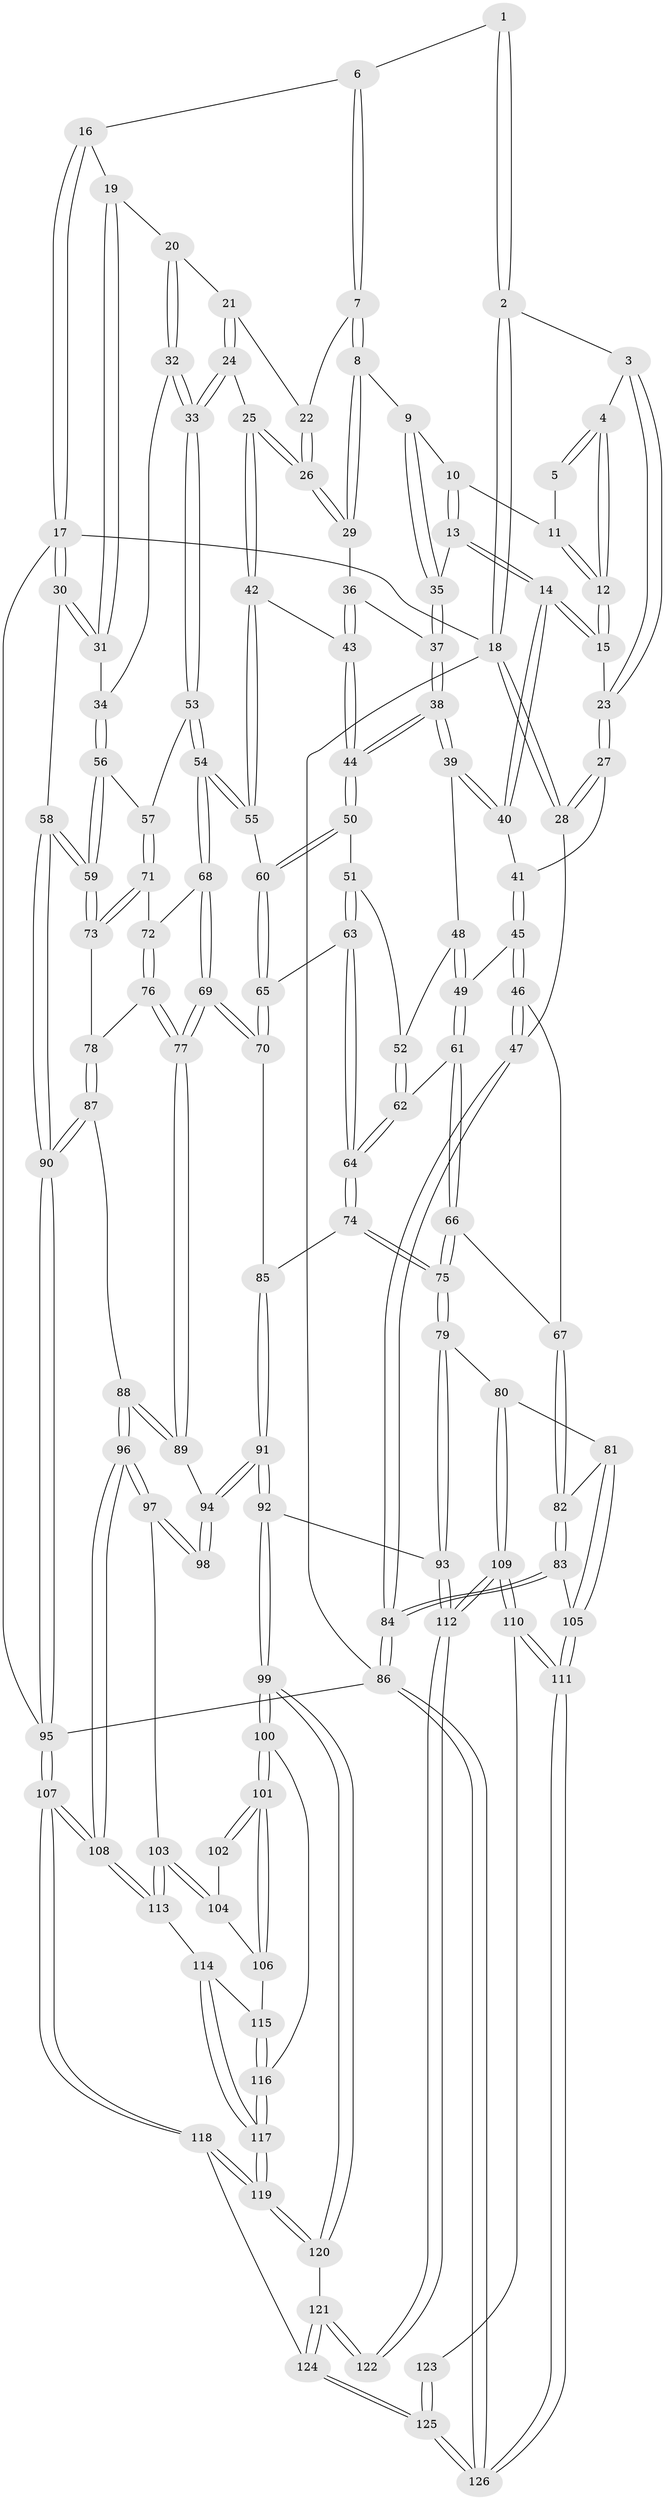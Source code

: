 // Generated by graph-tools (version 1.1) at 2025/27/03/09/25 03:27:09]
// undirected, 126 vertices, 312 edges
graph export_dot {
graph [start="1"]
  node [color=gray90,style=filled];
  1 [pos="+0.548855896050715+0"];
  2 [pos="+0+0"];
  3 [pos="+0.12889780582406546+0"];
  4 [pos="+0.22781014324036233+0.006175213803436028"];
  5 [pos="+0.37696333730027415+0.044231035075966804"];
  6 [pos="+0.6161266439493317+0"];
  7 [pos="+0.6301258154817271+0"];
  8 [pos="+0.6017069137668257+0.051764877022257155"];
  9 [pos="+0.593511849543071+0.06346691830267515"];
  10 [pos="+0.4108002995057365+0.09110172682062653"];
  11 [pos="+0.3777430539154369+0.05831815633427558"];
  12 [pos="+0.3215529763332083+0.12474112359071385"];
  13 [pos="+0.38724436855464206+0.1823957711342865"];
  14 [pos="+0.3687663761663207+0.20455619316895535"];
  15 [pos="+0.3222886316971706+0.12974170641175967"];
  16 [pos="+1+0"];
  17 [pos="+1+0"];
  18 [pos="+0+0"];
  19 [pos="+0.8941905214331344+0.10684230374026614"];
  20 [pos="+0.8888329979220427+0.1089096995342653"];
  21 [pos="+0.8346622399338136+0.09836163151411925"];
  22 [pos="+0.7806535425663998+0.08230502580903898"];
  23 [pos="+0.18110457589082285+0.16986121898256198"];
  24 [pos="+0.7845154666705065+0.2688963085162931"];
  25 [pos="+0.7728498141279123+0.26399064390842325"];
  26 [pos="+0.7636479836418413+0.24970934896642383"];
  27 [pos="+0.18048986351747057+0.1809495186767464"];
  28 [pos="+0+0.33834780287178157"];
  29 [pos="+0.7090092323014376+0.21155633917092553"];
  30 [pos="+1+0.14786664273244118"];
  31 [pos="+1+0.14776629972194721"];
  32 [pos="+0.8501034977994705+0.2719501514549132"];
  33 [pos="+0.8048984529709409+0.279422589357562"];
  34 [pos="+0.8923256425386131+0.2888277538290673"];
  35 [pos="+0.5931865298306936+0.064163437374047"];
  36 [pos="+0.6311644122535828+0.2605051130524254"];
  37 [pos="+0.5552064611044665+0.22167976048000823"];
  38 [pos="+0.5077954377538403+0.2772175925013039"];
  39 [pos="+0.38956516784251366+0.23980541870435154"];
  40 [pos="+0.36855173244487516+0.2105701898309371"];
  41 [pos="+0.22653867421345036+0.2465208399215273"];
  42 [pos="+0.6758253944376603+0.31831647628998894"];
  43 [pos="+0.6646931991073746+0.30448837121261674"];
  44 [pos="+0.5121389416087345+0.3034654272091952"];
  45 [pos="+0.2252512558467105+0.254524116108085"];
  46 [pos="+0+0.3674598237638147"];
  47 [pos="+0+0.3449498180306178"];
  48 [pos="+0.3780433181157832+0.26879120626521047"];
  49 [pos="+0.23467940503382767+0.3610660355369212"];
  50 [pos="+0.5125052170228638+0.3058747634544598"];
  51 [pos="+0.4324173435525114+0.38489300769500373"];
  52 [pos="+0.36708410086247967+0.3663885403709911"];
  53 [pos="+0.7829750754885761+0.40684778964181323"];
  54 [pos="+0.7261646004288806+0.43187671659717364"];
  55 [pos="+0.6609928691236991+0.35629050844839866"];
  56 [pos="+0.9407686206375978+0.3354805690527214"];
  57 [pos="+0.8252383370540338+0.4306459028314383"];
  58 [pos="+1+0.4433882754051916"];
  59 [pos="+1+0.4438796377998255"];
  60 [pos="+0.5674631793047507+0.3809965384911851"];
  61 [pos="+0.22994685537506274+0.4010849202087144"];
  62 [pos="+0.29175980212918695+0.419800846230329"];
  63 [pos="+0.4516726851904748+0.49781935147396217"];
  64 [pos="+0.3841434568278193+0.5341343295977373"];
  65 [pos="+0.5527859114713899+0.49557930994406485"];
  66 [pos="+0.15481940870790922+0.4419474178415369"];
  67 [pos="+0.13559362392119312+0.4409600048460865"];
  68 [pos="+0.7189282327479147+0.4490660426868364"];
  69 [pos="+0.63592771379323+0.5662969845547298"];
  70 [pos="+0.616180790422855+0.5558645907635359"];
  71 [pos="+0.8497592882207132+0.4665604690417635"];
  72 [pos="+0.8083225475278982+0.5215870315207762"];
  73 [pos="+0.9857422761977761+0.5120398593779444"];
  74 [pos="+0.3793725804403225+0.5480868381994976"];
  75 [pos="+0.2703424071656592+0.6899824053292901"];
  76 [pos="+0.7999040268542175+0.5561324750808115"];
  77 [pos="+0.687614877852613+0.6536163862986103"];
  78 [pos="+0.9293061638240591+0.5741538263255919"];
  79 [pos="+0.26770855803607324+0.701310586378662"];
  80 [pos="+0.21574628562002254+0.7178904424925768"];
  81 [pos="+0.15024597782929505+0.7197421199620324"];
  82 [pos="+0.06318029541665032+0.7064912231856423"];
  83 [pos="+0+0.7236362908146018"];
  84 [pos="+0+0.7151648643721962"];
  85 [pos="+0.48159394479861134+0.6368000553422666"];
  86 [pos="+0+1"];
  87 [pos="+0.8675896963255699+0.7335017211346283"];
  88 [pos="+0.8599323848339013+0.7348481860653175"];
  89 [pos="+0.6895148117228845+0.6637284912374081"];
  90 [pos="+1+0.9199283027082026"];
  91 [pos="+0.47067822253325853+0.7636914365530652"];
  92 [pos="+0.43308086635323306+0.7970309433173994"];
  93 [pos="+0.3750355635272094+0.7962508245784308"];
  94 [pos="+0.6719181715881821+0.6875268524652441"];
  95 [pos="+1+1"];
  96 [pos="+0.7944711708531486+0.9110071297179705"];
  97 [pos="+0.6806527139244344+0.7960076423004019"];
  98 [pos="+0.6688032939928453+0.7431133720224776"];
  99 [pos="+0.49006334664378154+0.8593171807136616"];
  100 [pos="+0.5229840764404471+0.8653279660479632"];
  101 [pos="+0.5406423006666452+0.8625725570878134"];
  102 [pos="+0.6562189662067818+0.7603526887646292"];
  103 [pos="+0.6655632229351673+0.8619178389902101"];
  104 [pos="+0.6068974927871224+0.8495707136136832"];
  105 [pos="+0.10884429977358384+0.9244466185970164"];
  106 [pos="+0.5908700450995136+0.8632601170422597"];
  107 [pos="+0.8579351005045651+1"];
  108 [pos="+0.7909590817079719+0.9743920144726178"];
  109 [pos="+0.1797937698733889+0.9375915018108765"];
  110 [pos="+0.16621765914995185+0.9685030866813361"];
  111 [pos="+0.1394165301049174+0.9951373526734801"];
  112 [pos="+0.3699546926082678+0.8105442856837316"];
  113 [pos="+0.6655317171938115+0.8830536195550431"];
  114 [pos="+0.6455530711967047+0.8927154061744491"];
  115 [pos="+0.6195911062661404+0.8874845679064579"];
  116 [pos="+0.5902152930418624+0.930399021553508"];
  117 [pos="+0.6157330652208158+0.9916985028060024"];
  118 [pos="+0.6482423145292677+1"];
  119 [pos="+0.6389617037535509+1"];
  120 [pos="+0.49325144403980775+0.9013768721779404"];
  121 [pos="+0.39483103832173844+1"];
  122 [pos="+0.3528188869578664+0.8928765628428557"];
  123 [pos="+0.27662991901496614+0.946918754693101"];
  124 [pos="+0.39591207014638763+1"];
  125 [pos="+0.3776491845621138+1"];
  126 [pos="+0+1"];
  1 -- 2;
  1 -- 2;
  1 -- 6;
  2 -- 3;
  2 -- 18;
  2 -- 18;
  3 -- 4;
  3 -- 23;
  3 -- 23;
  4 -- 5;
  4 -- 5;
  4 -- 12;
  4 -- 12;
  5 -- 11;
  6 -- 7;
  6 -- 7;
  6 -- 16;
  7 -- 8;
  7 -- 8;
  7 -- 22;
  8 -- 9;
  8 -- 29;
  8 -- 29;
  9 -- 10;
  9 -- 35;
  9 -- 35;
  10 -- 11;
  10 -- 13;
  10 -- 13;
  11 -- 12;
  11 -- 12;
  12 -- 15;
  12 -- 15;
  13 -- 14;
  13 -- 14;
  13 -- 35;
  14 -- 15;
  14 -- 15;
  14 -- 40;
  14 -- 40;
  15 -- 23;
  16 -- 17;
  16 -- 17;
  16 -- 19;
  17 -- 18;
  17 -- 30;
  17 -- 30;
  17 -- 95;
  18 -- 28;
  18 -- 28;
  18 -- 86;
  19 -- 20;
  19 -- 31;
  19 -- 31;
  20 -- 21;
  20 -- 32;
  20 -- 32;
  21 -- 22;
  21 -- 24;
  21 -- 24;
  22 -- 26;
  22 -- 26;
  23 -- 27;
  23 -- 27;
  24 -- 25;
  24 -- 33;
  24 -- 33;
  25 -- 26;
  25 -- 26;
  25 -- 42;
  25 -- 42;
  26 -- 29;
  26 -- 29;
  27 -- 28;
  27 -- 28;
  27 -- 41;
  28 -- 47;
  29 -- 36;
  30 -- 31;
  30 -- 31;
  30 -- 58;
  31 -- 34;
  32 -- 33;
  32 -- 33;
  32 -- 34;
  33 -- 53;
  33 -- 53;
  34 -- 56;
  34 -- 56;
  35 -- 37;
  35 -- 37;
  36 -- 37;
  36 -- 43;
  36 -- 43;
  37 -- 38;
  37 -- 38;
  38 -- 39;
  38 -- 39;
  38 -- 44;
  38 -- 44;
  39 -- 40;
  39 -- 40;
  39 -- 48;
  40 -- 41;
  41 -- 45;
  41 -- 45;
  42 -- 43;
  42 -- 55;
  42 -- 55;
  43 -- 44;
  43 -- 44;
  44 -- 50;
  44 -- 50;
  45 -- 46;
  45 -- 46;
  45 -- 49;
  46 -- 47;
  46 -- 47;
  46 -- 67;
  47 -- 84;
  47 -- 84;
  48 -- 49;
  48 -- 49;
  48 -- 52;
  49 -- 61;
  49 -- 61;
  50 -- 51;
  50 -- 60;
  50 -- 60;
  51 -- 52;
  51 -- 63;
  51 -- 63;
  52 -- 62;
  52 -- 62;
  53 -- 54;
  53 -- 54;
  53 -- 57;
  54 -- 55;
  54 -- 55;
  54 -- 68;
  54 -- 68;
  55 -- 60;
  56 -- 57;
  56 -- 59;
  56 -- 59;
  57 -- 71;
  57 -- 71;
  58 -- 59;
  58 -- 59;
  58 -- 90;
  58 -- 90;
  59 -- 73;
  59 -- 73;
  60 -- 65;
  60 -- 65;
  61 -- 62;
  61 -- 66;
  61 -- 66;
  62 -- 64;
  62 -- 64;
  63 -- 64;
  63 -- 64;
  63 -- 65;
  64 -- 74;
  64 -- 74;
  65 -- 70;
  65 -- 70;
  66 -- 67;
  66 -- 75;
  66 -- 75;
  67 -- 82;
  67 -- 82;
  68 -- 69;
  68 -- 69;
  68 -- 72;
  69 -- 70;
  69 -- 70;
  69 -- 77;
  69 -- 77;
  70 -- 85;
  71 -- 72;
  71 -- 73;
  71 -- 73;
  72 -- 76;
  72 -- 76;
  73 -- 78;
  74 -- 75;
  74 -- 75;
  74 -- 85;
  75 -- 79;
  75 -- 79;
  76 -- 77;
  76 -- 77;
  76 -- 78;
  77 -- 89;
  77 -- 89;
  78 -- 87;
  78 -- 87;
  79 -- 80;
  79 -- 93;
  79 -- 93;
  80 -- 81;
  80 -- 109;
  80 -- 109;
  81 -- 82;
  81 -- 105;
  81 -- 105;
  82 -- 83;
  82 -- 83;
  83 -- 84;
  83 -- 84;
  83 -- 105;
  84 -- 86;
  84 -- 86;
  85 -- 91;
  85 -- 91;
  86 -- 126;
  86 -- 126;
  86 -- 95;
  87 -- 88;
  87 -- 90;
  87 -- 90;
  88 -- 89;
  88 -- 89;
  88 -- 96;
  88 -- 96;
  89 -- 94;
  90 -- 95;
  90 -- 95;
  91 -- 92;
  91 -- 92;
  91 -- 94;
  91 -- 94;
  92 -- 93;
  92 -- 99;
  92 -- 99;
  93 -- 112;
  93 -- 112;
  94 -- 98;
  94 -- 98;
  95 -- 107;
  95 -- 107;
  96 -- 97;
  96 -- 97;
  96 -- 108;
  96 -- 108;
  97 -- 98;
  97 -- 98;
  97 -- 103;
  99 -- 100;
  99 -- 100;
  99 -- 120;
  99 -- 120;
  100 -- 101;
  100 -- 101;
  100 -- 116;
  101 -- 102;
  101 -- 102;
  101 -- 106;
  101 -- 106;
  102 -- 104;
  103 -- 104;
  103 -- 104;
  103 -- 113;
  103 -- 113;
  104 -- 106;
  105 -- 111;
  105 -- 111;
  106 -- 115;
  107 -- 108;
  107 -- 108;
  107 -- 118;
  107 -- 118;
  108 -- 113;
  108 -- 113;
  109 -- 110;
  109 -- 110;
  109 -- 112;
  109 -- 112;
  110 -- 111;
  110 -- 111;
  110 -- 123;
  111 -- 126;
  111 -- 126;
  112 -- 122;
  112 -- 122;
  113 -- 114;
  114 -- 115;
  114 -- 117;
  114 -- 117;
  115 -- 116;
  115 -- 116;
  116 -- 117;
  116 -- 117;
  117 -- 119;
  117 -- 119;
  118 -- 119;
  118 -- 119;
  118 -- 124;
  119 -- 120;
  119 -- 120;
  120 -- 121;
  121 -- 122;
  121 -- 122;
  121 -- 124;
  121 -- 124;
  123 -- 125;
  123 -- 125;
  124 -- 125;
  124 -- 125;
  125 -- 126;
  125 -- 126;
}
